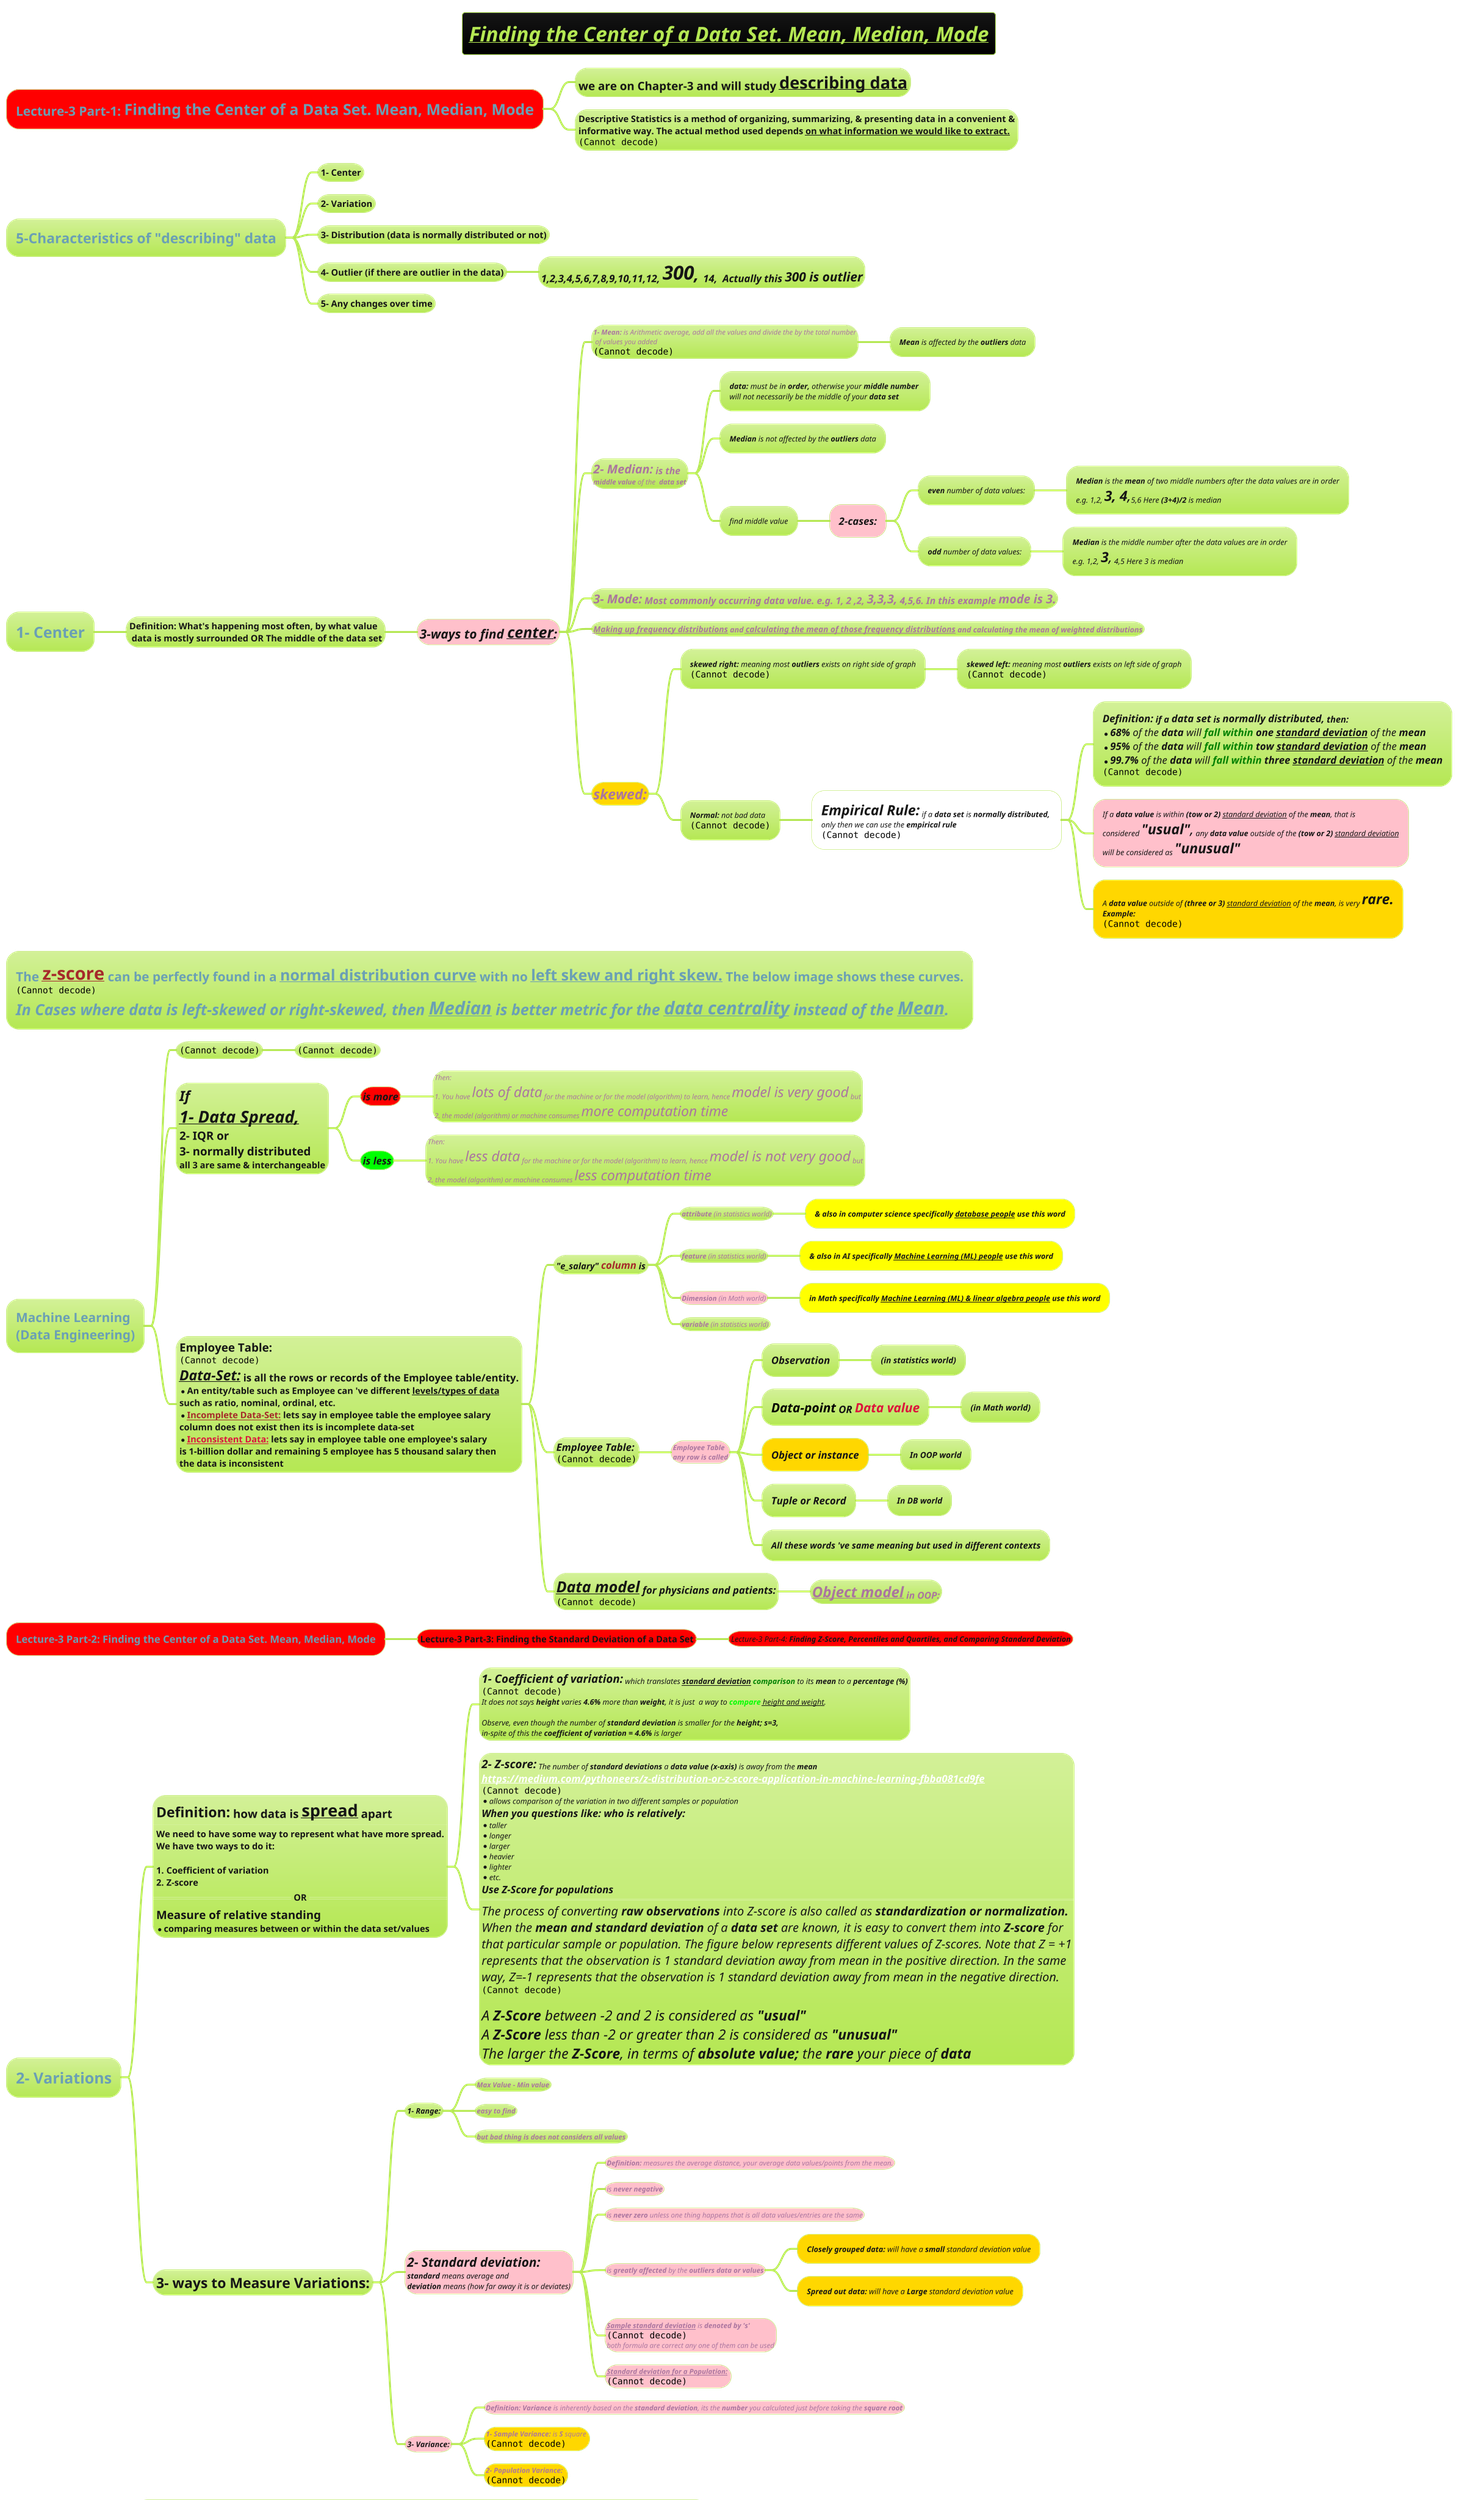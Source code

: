 @startmindmap
skinparam node {
    FontStyle italic
}
!theme hacker

title =__//Finding the Center of a Data Set. Mean, Median, Mode//__

*[#red] =Lecture-3 Part-1: **Finding the Center of a Data Set. Mean, Median, Mode**
** = we are on Chapter-3 and will study **__describing data__**

**:**Descriptive Statistics** is a **method** of organizing, summarizing, & presenting data in a convenient &
informative way. The actual **method** used depends **__on what information we would like to extract.__**
<img:images/img_31.png>;


* <size: 22>**5-Characteristics of "describing" data**
** **1- Center**
** **2- Variation**
** **3- Distribution** (data is normally distributed or not)
** **4- Outlier** (if there are outlier in the data)
*** = 1,2,3,4,5,6,7,8,9,10,11,12, <size:22>**300**, </size>14,  Actually this **300 is outlier**
** **5- Any changes over time**


* =**1- Center**
** **Definition:** What's happening most often, by what value\n data is mostly surrounded OR The **middle** of the data set
***[#pink] =**3-ways to find __center__:**
**** **1- Mean:** is Arithmetic average, add all the values and divide the by the total number\n of values you added\n<img:images/img_12.png>
***** **Mean** is affected by the **outliers** data
**** =**2- Median:** is the \n**middle value** of the  **data set**
***** **data:** must be in **order,** otherwise your **middle number** \nwill not necessarily be the middle of your **data set**
***** **Median** is not affected by the **outliers** data
***** find middle value
******[#pink] =2-cases:
******* **even** number of data values:
******** **Median** is the **mean** of two middle numbers after the data values are in order\ne.g. 1,2, <size:22>**3, 4**,</size>5,6 Here **(3+4)/2** is median
******* **odd** number of data values:
******** **Median** is the middle number after the data values are in order\ne.g. 1,2, <size:22>**3**,</size> 4,5 Here 3 is median
**** =**3- Mode:** Most commonly occurring data value. e.g. 1, 2 ,2, **3,3,3,** 4,5,6. In this example **mode is 3.**
**** ===__Making up frequency distributions__ and __calculating the mean of those frequency distributions__ and calculating the mean of weighted distributions
****[#gold] <size: 22>**skewed:**</size>
***** **skewed right:** meaning most** outliers** exists on right side of graph\n<img:images/img_13.png>
****** **skewed left:** meaning most **outliers** exists on left side of graph\n<img:images/img_14.png>
***** **Normal:** not bad data \n<img:images/img_15.png>
******[#white] <size:22>**Empirical Rule:**</size> if a **data set** is **normally distributed,** \nonly then we can use the **empirical rule**\n<img:images/img_22.png>
*******:==**Definition:** if a **data set** is **normally distributed,** then:
* <size:16>**68%** of the **data** will <color #green>**fall within**</color> **one __standard deviation__** of the **mean**
* <size:16>**95%** of the **data** will <color #green>**fall within**</color> **tow __standard deviation__** of the **mean**
* <size:16>**99.7%** of the **data** will <color #green>**fall within**</color> **three __standard deviation__** of the **mean**
<img:images/img_24.png>;


*******[#pink]:If a **data value** is within **(tow or 2)** __standard deviation__ of the **mean**, that is
considered <size:22>**"usual"**,</size> any **data value** outside of the **(tow or 2)** __standard deviation__
will be considered as <size:22>**"unusual"**</size>;

*******[#gold]:A **data value** outside of **(three or 3)** __standard deviation__ of the **mean**, is very <size:22>**rare.**</size>
**Example:**
<img:images/img_19.png>;


*:=The __<color #brown>z-score</color>__ can be perfectly found in a __normal distribution curve__ with no __left skew and right skew.__ The below image shows these curves.
<img:images/img_23.png>
=//In Cases where data is left-skewed or right-skewed, then __Median__ is better metric for the __data centrality__ instead of the __Mean__.//;

* =Machine Learning \n=(Data Engineering)
** <img:images/img_61.png>
*** <img:images/img_60.png>

**:=//If//
=//__1- Data Spread,__//
=2- IQR or
=3- normally distributed
all 3 are same & interchangeable;
***[#red] =is more
****:Then:
# You have <size:22>lots of data</size> for the machine or for the model (algorithm) to learn, hence <size:22>model is very good</size> but
# the model (algorithm) or machine consumes <size:22>more computation time</size>;
***[#lime] =is less
****:Then:
# You have <size:22>less data</size> for the machine or for the model (algorithm) to learn, hence <size:22>model is not very good</size> but
# the model (algorithm) or machine consumes <size:22>less computation time</size>;

**:=Employee Table:
<img:images/img_35.png>
==//__**Data-Set:**__// is all the rows or records of the Employee table/entity.
*An **entity/table** such as Employee can 've different __levels/types of data__
such as ratio, nominal, ordinal, etc.
* <color:brown>__Incomplete Data-Set:__</color> lets say in employee table the employee salary
column does not exist then its is incomplete data-set
* <color:crimson>__Inconsistent Data:__</color> lets say in employee table one employee's salary
is 1-billion dollar and remaining 5 employee has 5 thousand salary then
the data is inconsistent;

*** =="e_salary" <color:brown>column</color> is
**** **attribute** (in statistics world)
*****[#yellow]  **& also in computer science specifically __database people__ use this word**
**** **feature** (in statistics world)
*****[#yellow]  **& also in AI specifically __Machine Learning (ML) people__ use this word**
****[#pink] **Dimension** (in Math world)
*****[#yellow]  **in Math specifically __Machine Learning (ML) & linear algebra people__ use this word**
**** **variable** (in statistics world)
*** =Employee Table: \n<img:images/img_41.png>
****[#pink] **Employee Table** \n**any row is called**
***** =Observation
****** ===(in statistics world)
***** =<color #black>Data-point</color> OR <color #crimson>Data value
****** ===(in Math world)
*****[#gold] =Object or instance
****** ===In OOP world
***** =Tuple or Record
****** ===In DB world
***** ==All these words 've same meaning but used in different contexts
*** =//__Data model__// for physicians and patients: \n<img:images/img_36.png>
**** =//__Object model__// in OOP:

*[#red] Lecture-3 Part-2: **Finding the Center of a Data Set. Mean, Median, Mode**
**[#red] Lecture-3 Part-3: **Finding the Standard Deviation of a Data Set**
***[#red] Lecture-3 Part-4: **Finding Z-Score, Percentiles and Quartiles, and Comparing Standard Deviation**


* =**2- Variations**
**:=**Definition:** how data is **__spread__** apart
----
We need to have some way to represent what have more spread.
We have **two ways** to do it:

# **Coefficient of variation**
# **Z-score**
==**OR**==
=Measure of relative standing
* **comparing measures** between or within the **data set/values**;

***:<size:18>**1- Coefficient of variation:**</size> which translates __**standard deviation**__ <color #green>**comparison**</color> to its **mean** to a **percentage (%)**
<img:images/img_20.png>
It does not says **height** varies **4.6%** more than **weight**, it is just  a way to <color #lime>**compare**</color> __height and weight__.

Observe, even though the number of **standard deviation** is smaller for the **height; s=3,**
in-spite of this the **coefficient of variation = 4.6%** is larger;

***:<size:18>**2- Z-score:**</size> The number of **standard deviations** a **data value (x-axis)** is away from the **mean**
= [[https://medium.com/pythoneers/z-distribution-or-z-score-application-in-machine-learning-fbba081cd9fe]]
<img:images/img_21.png>
* allows comparison of the variation in two different samples or population
=When you questions like: who is relatively:
* taller
* longer
* larger
* heavier
* lighter
* etc.
=Use Z-Score for populations
====
<size:19>The process of converting **raw observations** into Z-score is also called as **standardization or normalization.**
<size:19>When the **mean and standard deviation** of a **data set** are known, it is easy to convert them into **Z-score** for
<size:19>that particular sample or population. The figure below represents different values of Z-scores. Note that Z = +1
<size:19>represents that the observation is 1 standard deviation away from mean in the positive direction. In the same
<size:19>way, Z=-1 represents that the observation is 1 standard deviation away from mean in the negative direction.
<img:images/img_25.png>

<size:22>A **Z-Score** between -2 and 2 is considered as **"usual"**
<size:22>A **Z-Score** less than -2 or greater than 2 is considered as **"unusual"**
<size:22>The larger the **Z-Score**, in terms of **absolute value;** the **rare** your piece of **data**;

** =**3- ways to Measure Variations:**
*** **1- Range:**
**** **Max Value - Min value**
**** **easy to find**
**** **but bad thing is does not considers all values**
***[#pink] =**2- Standard deviation:** \n**standard** means average and\n**deviation** means (how far away it is or deviates)
****[#pink] **Definition:** measures the average distance, your average data values/points from the mean.
****[#pink] is **never negative**
****[#pink] is **never zero** unless one thing happens that is all data values/entries are the same
****[#pink] is **greatly affected** by the **outliers data or values**
*****[#gold] **Closely grouped data:** will have a **small** standard deviation value
*****[#gold] **Spread out data:** will have a **Large** standard deviation value
****[#pink] **__Sample standard deviation__** is **denoted by 's'** \n<img:images/img_16.png> \nboth formula are correct any one of them can be used
****[#pink] **__Standard deviation for a Population:__** \n<img:images/img_17.png>


***[#pink] **3- Variance:**
****[#pink] **Definition:** **Variance** is inherently based on the **standard deviation**, its the **number** you calculated just before taking the **square root**
****[#gold] **1- Sample Variance:** is **S** square \n<img:images/img_18.png>
****[#gold] **2- Population Variance:**\n<img:images/img_18.png>

*[#red] =//**Quartiles**//
**:it is very similar to the idea of a **median**. A median breaks your data right in the middle, that's why it is called the median
= Quartiles:
breaks your data every **quarter**, same basic idea as the median but there are three of them instead of one of them (the median);
** =First Quartile (Q-1):
*** represents **bottom 25%** of **sorted** data
** =Second Quartile (Q-2):
*** =Second Quartile (Q-2) and //**__Median__**// both are same, and represents bottom 50% of //__**sorted**__// data
** =Third Quartile (Q-3):
*** represents **bottom 75%** of **sorted** data

** =IQR (Inter Quartile Range)
*** =**IQR = Q3 - Q1** \n represents middle 50% of data
*** = 5-Number Summary:
**** =1- minimum (min)
**** =2- Q1
****[#pink] =3- Median
**** =4- Q3
**** =5- maximum (max)
****[#yellow] =Box Plot
*** = 5-Number Summary:\n<img:images/img_27.png>\n<img:images/img_28.png>

* =//**__Box plot__**//
** <img:images/img_29.png>
*** <img:images/img_30.png>


* =Percentiles
** Separates data into 100 parts, Therefore, there are 99 percentiles\n <img:images/img_26.png>
** **Example:** lets say you <size:22> score 78 on a test/exam </size> and you want to figure out the percentile for the class, you should find out how many people did worse than you.


* =//4- Outlier//
**:=Given below is the method to find the outliers //**__mathematically__**//
=Step-1: Find IQR, that is IQR = Q3- Q1
=Step-2: <color #green>1.5</color> * (IQR) = ( ? )
=Step-3: Q1 - <color #green>1.5</color> * (IQR)
=Step-4: Q3 + <color #green>1.5</color> * (IQR);
@endmindmap
